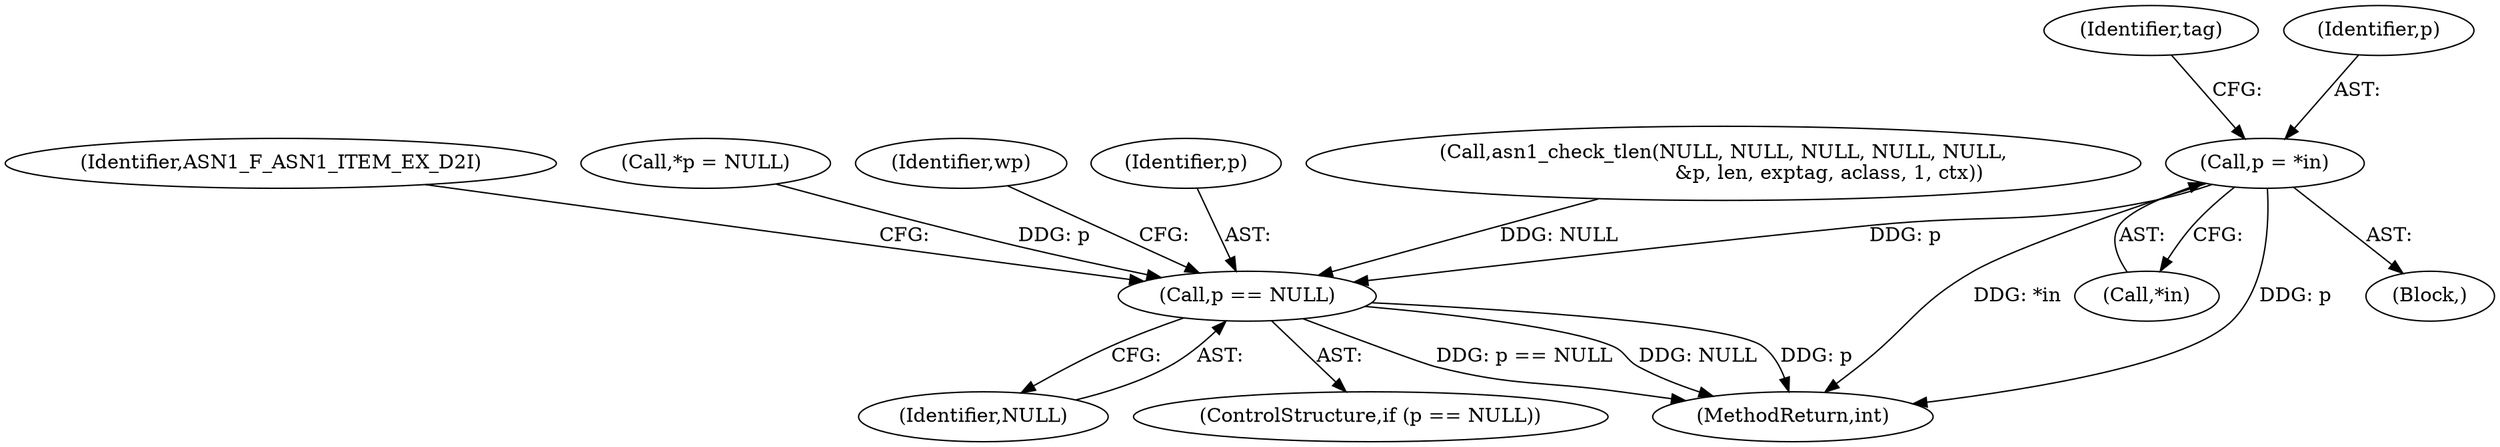 digraph "0_openssl_b717b083073b6cacc0a5e2397b661678aff7ae7f@pointer" {
"1000347" [label="(Call,p = *in)"];
"1000413" [label="(Call,p == NULL)"];
"1000347" [label="(Call,p = *in)"];
"1000353" [label="(Identifier,tag)"];
"1000412" [label="(ControlStructure,if (p == NULL))"];
"1000418" [label="(Identifier,ASN1_F_ASN1_ITEM_EX_D2I)"];
"1000955" [label="(MethodReturn,int)"];
"1000415" [label="(Identifier,NULL)"];
"1000348" [label="(Identifier,p)"];
"1000413" [label="(Call,p == NULL)"];
"1000158" [label="(Call,*p = NULL)"];
"1000345" [label="(Block,)"];
"1000423" [label="(Identifier,wp)"];
"1000349" [label="(Call,*in)"];
"1000414" [label="(Identifier,p)"];
"1000367" [label="(Call,asn1_check_tlen(NULL, NULL, NULL, NULL, NULL,\n                                  &p, len, exptag, aclass, 1, ctx))"];
"1000347" -> "1000345"  [label="AST: "];
"1000347" -> "1000349"  [label="CFG: "];
"1000348" -> "1000347"  [label="AST: "];
"1000349" -> "1000347"  [label="AST: "];
"1000353" -> "1000347"  [label="CFG: "];
"1000347" -> "1000955"  [label="DDG: *in"];
"1000347" -> "1000955"  [label="DDG: p"];
"1000347" -> "1000413"  [label="DDG: p"];
"1000413" -> "1000412"  [label="AST: "];
"1000413" -> "1000415"  [label="CFG: "];
"1000414" -> "1000413"  [label="AST: "];
"1000415" -> "1000413"  [label="AST: "];
"1000418" -> "1000413"  [label="CFG: "];
"1000423" -> "1000413"  [label="CFG: "];
"1000413" -> "1000955"  [label="DDG: p"];
"1000413" -> "1000955"  [label="DDG: p == NULL"];
"1000413" -> "1000955"  [label="DDG: NULL"];
"1000158" -> "1000413"  [label="DDG: p"];
"1000367" -> "1000413"  [label="DDG: NULL"];
}
